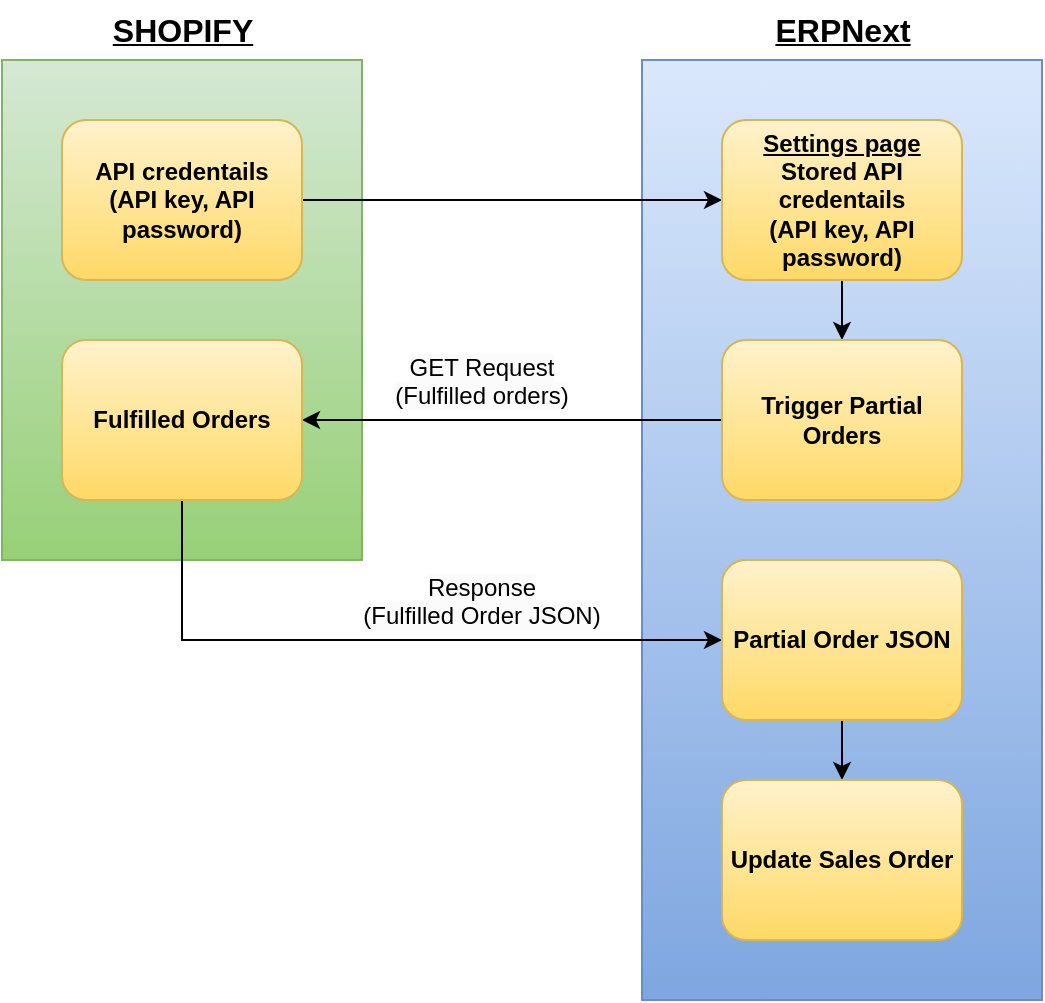 <mxfile version="23.1.5" type="github">
  <diagram name="Page-1" id="_sqA8WyN1NTwwEKxDKSw">
    <mxGraphModel dx="1050" dy="577" grid="1" gridSize="10" guides="1" tooltips="1" connect="1" arrows="1" fold="1" page="1" pageScale="1" pageWidth="850" pageHeight="1100" math="0" shadow="0">
      <root>
        <mxCell id="0" />
        <mxCell id="1" parent="0" />
        <mxCell id="8_bsjOaWdprMZcgOefph-1" value="" style="rounded=0;whiteSpace=wrap;html=1;fontStyle=1;fillColor=#d5e8d4;gradientColor=#97d077;strokeColor=#82b366;" parent="1" vertex="1">
          <mxGeometry x="160" y="70" width="180" height="250" as="geometry" />
        </mxCell>
        <mxCell id="8_bsjOaWdprMZcgOefph-2" value="" style="rounded=0;whiteSpace=wrap;html=1;fontStyle=1;fillColor=#dae8fc;gradientColor=#7ea6e0;strokeColor=#6c8ebf;" parent="1" vertex="1">
          <mxGeometry x="480" y="70" width="200" height="470" as="geometry" />
        </mxCell>
        <mxCell id="8_bsjOaWdprMZcgOefph-3" value="&lt;span&gt;&lt;u&gt;&lt;font style=&quot;font-size: 16px;&quot;&gt;SHOPIFY&lt;/font&gt;&lt;/u&gt;&lt;/span&gt;" style="text;html=1;align=center;verticalAlign=middle;resizable=0;points=[];autosize=1;strokeColor=none;fillColor=none;fontStyle=1" parent="1" vertex="1">
          <mxGeometry x="205" y="40" width="90" height="30" as="geometry" />
        </mxCell>
        <mxCell id="8_bsjOaWdprMZcgOefph-4" value="&lt;span style=&quot;font-size: 16px;&quot;&gt;&lt;span&gt;&lt;u&gt;ERPNext&lt;br&gt;&lt;/u&gt;&lt;/span&gt;&lt;/span&gt;" style="text;html=1;align=center;verticalAlign=middle;resizable=0;points=[];autosize=1;strokeColor=none;fillColor=none;fontStyle=1" parent="1" vertex="1">
          <mxGeometry x="535" y="40" width="90" height="30" as="geometry" />
        </mxCell>
        <mxCell id="8_bsjOaWdprMZcgOefph-5" style="edgeStyle=none;rounded=0;orthogonalLoop=1;jettySize=auto;html=1;fontStyle=1" parent="1" source="8_bsjOaWdprMZcgOefph-6" target="8_bsjOaWdprMZcgOefph-8" edge="1">
          <mxGeometry relative="1" as="geometry" />
        </mxCell>
        <mxCell id="8_bsjOaWdprMZcgOefph-6" value="API credentails&lt;br&gt;(API key, API password)" style="rounded=1;whiteSpace=wrap;html=1;fontStyle=1;fillColor=#fff2cc;gradientColor=#ffd966;strokeColor=#d6b656;" parent="1" vertex="1">
          <mxGeometry x="190" y="100" width="120" height="80" as="geometry" />
        </mxCell>
        <mxCell id="8_bsjOaWdprMZcgOefph-7" value="" style="edgeStyle=none;rounded=0;orthogonalLoop=1;jettySize=auto;html=1;fontStyle=1" parent="1" source="8_bsjOaWdprMZcgOefph-8" target="8_bsjOaWdprMZcgOefph-10" edge="1">
          <mxGeometry relative="1" as="geometry" />
        </mxCell>
        <mxCell id="8_bsjOaWdprMZcgOefph-8" value="&lt;span&gt;&lt;u&gt;Settings page&lt;/u&gt;&lt;/span&gt;&lt;br&gt;Stored API credentails&lt;br&gt;(API key, API password)" style="rounded=1;whiteSpace=wrap;html=1;fontStyle=1;fillColor=#fff2cc;gradientColor=#ffd966;strokeColor=#d6b656;" parent="1" vertex="1">
          <mxGeometry x="520" y="100" width="120" height="80" as="geometry" />
        </mxCell>
        <mxCell id="8_bsjOaWdprMZcgOefph-9" style="edgeStyle=none;rounded=0;orthogonalLoop=1;jettySize=auto;html=1;exitX=0;exitY=0.5;exitDx=0;exitDy=0;fontStyle=1" parent="1" source="8_bsjOaWdprMZcgOefph-10" target="8_bsjOaWdprMZcgOefph-13" edge="1">
          <mxGeometry relative="1" as="geometry" />
        </mxCell>
        <mxCell id="8_bsjOaWdprMZcgOefph-10" value="Trigger Partial Orders" style="rounded=1;whiteSpace=wrap;html=1;fontStyle=1;fillColor=#fff2cc;gradientColor=#ffd966;strokeColor=#d6b656;" parent="1" vertex="1">
          <mxGeometry x="520" y="210" width="120" height="80" as="geometry" />
        </mxCell>
        <mxCell id="8_bsjOaWdprMZcgOefph-11" value="&lt;span style=&quot;color: rgb(0, 0, 0); font-family: Helvetica; font-size: 12px; font-style: normal; font-variant-ligatures: normal; font-variant-caps: normal; letter-spacing: normal; orphans: 2; text-indent: 0px; text-transform: none; widows: 2; word-spacing: 0px; -webkit-text-stroke-width: 0px; background-color: rgb(251, 251, 251); text-decoration-thickness: initial; text-decoration-style: initial; text-decoration-color: initial; float: none; display: inline !important;&quot;&gt;GET Request&lt;br&gt;(Fulfilled orders)&lt;/span&gt;" style="text;whiteSpace=wrap;html=1;fontStyle=0;align=center;" parent="1" vertex="1">
          <mxGeometry x="350" y="210" width="100" height="40" as="geometry" />
        </mxCell>
        <mxCell id="8_bsjOaWdprMZcgOefph-12" style="edgeStyle=none;rounded=0;orthogonalLoop=1;jettySize=auto;html=1;entryX=0;entryY=0.5;entryDx=0;entryDy=0;fontStyle=1" parent="1" source="8_bsjOaWdprMZcgOefph-13" target="8_bsjOaWdprMZcgOefph-15" edge="1">
          <mxGeometry relative="1" as="geometry">
            <Array as="points">
              <mxPoint x="250" y="360" />
            </Array>
          </mxGeometry>
        </mxCell>
        <mxCell id="8_bsjOaWdprMZcgOefph-13" value="Fulfilled Orders" style="rounded=1;whiteSpace=wrap;html=1;fontStyle=1;fillColor=#fff2cc;gradientColor=#ffd966;strokeColor=#d6b656;" parent="1" vertex="1">
          <mxGeometry x="190" y="210" width="120" height="80" as="geometry" />
        </mxCell>
        <mxCell id="8_bsjOaWdprMZcgOefph-14" style="rounded=0;orthogonalLoop=1;jettySize=auto;html=1;fontStyle=1" parent="1" source="8_bsjOaWdprMZcgOefph-15" target="8_bsjOaWdprMZcgOefph-17" edge="1">
          <mxGeometry relative="1" as="geometry" />
        </mxCell>
        <mxCell id="8_bsjOaWdprMZcgOefph-15" value="Partial Order JSON" style="rounded=1;whiteSpace=wrap;html=1;fontStyle=1;fillColor=#fff2cc;gradientColor=#ffd966;strokeColor=#d6b656;" parent="1" vertex="1">
          <mxGeometry x="520" y="320" width="120" height="80" as="geometry" />
        </mxCell>
        <mxCell id="8_bsjOaWdprMZcgOefph-16" value="&lt;span style=&quot;color: rgb(0, 0, 0); font-family: Helvetica; font-size: 12px; font-style: normal; font-variant-ligatures: normal; font-variant-caps: normal; letter-spacing: normal; orphans: 2; text-indent: 0px; text-transform: none; widows: 2; word-spacing: 0px; -webkit-text-stroke-width: 0px; background-color: rgb(251, 251, 251); text-decoration-thickness: initial; text-decoration-style: initial; text-decoration-color: initial; float: none; display: inline !important;&quot;&gt;Response&lt;br&gt;(Fulfilled Order JSON)&lt;/span&gt;" style="text;whiteSpace=wrap;html=1;fontStyle=0;align=center;" parent="1" vertex="1">
          <mxGeometry x="310" y="320" width="180" height="40" as="geometry" />
        </mxCell>
        <mxCell id="8_bsjOaWdprMZcgOefph-17" value="Update Sales Order" style="rounded=1;whiteSpace=wrap;html=1;fontStyle=1;fillColor=#fff2cc;gradientColor=#ffd966;strokeColor=#d6b656;" parent="1" vertex="1">
          <mxGeometry x="520" y="430" width="120" height="80" as="geometry" />
        </mxCell>
      </root>
    </mxGraphModel>
  </diagram>
</mxfile>
